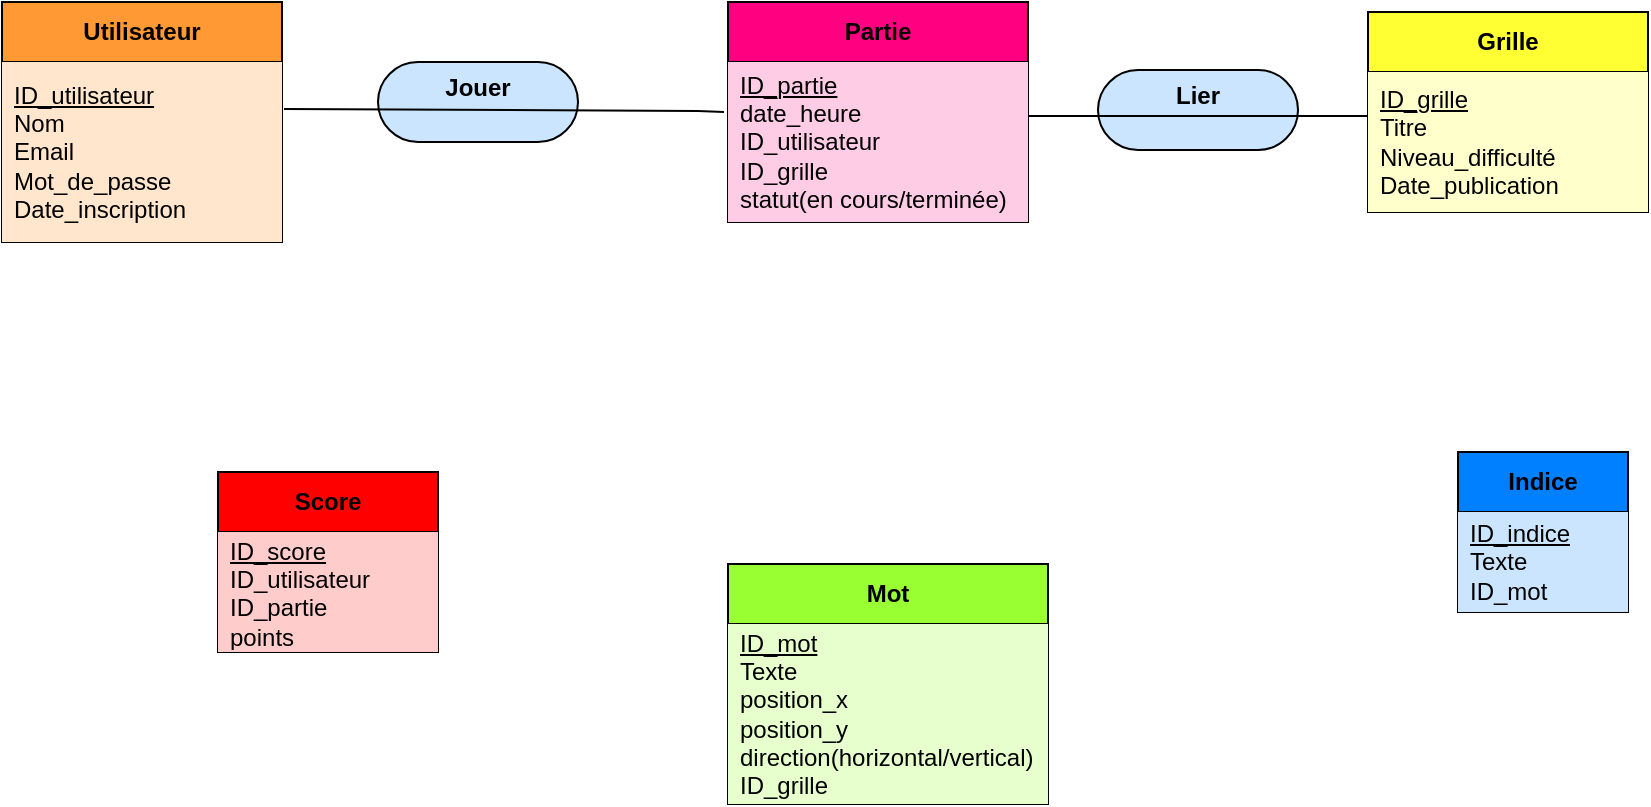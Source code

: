 <mxfile version="26.1.1">
  <diagram name="Page-1" id="vVDoRRSHyycKKWvNqNk3">
    <mxGraphModel dx="1120" dy="434" grid="1" gridSize="10" guides="1" tooltips="1" connect="1" arrows="1" fold="1" page="1" pageScale="1" pageWidth="827" pageHeight="1169" math="0" shadow="0">
      <root>
        <mxCell id="0" />
        <mxCell id="1" parent="0" />
        <mxCell id="rvu8hOpaD9RlhcbGkpi--7" value="&lt;b&gt;Utilisateur&lt;/b&gt;" style="swimlane;fontStyle=0;childLayout=stackLayout;horizontal=1;startSize=30;horizontalStack=0;resizeParent=1;resizeParentMax=0;resizeLast=0;collapsible=1;marginBottom=0;whiteSpace=wrap;html=1;fillColor=#FF9933;" vertex="1" parent="1">
          <mxGeometry x="2" y="15" width="140" height="120" as="geometry" />
        </mxCell>
        <mxCell id="rvu8hOpaD9RlhcbGkpi--9" value="&lt;u&gt;ID_utilisateur&lt;/u&gt;&lt;div&gt;Nom&lt;div&gt;Email&lt;/div&gt;&lt;div&gt;Mot_de_passe&lt;/div&gt;&lt;div&gt;Date_inscription&lt;/div&gt;&lt;/div&gt;" style="text;strokeColor=none;fillColor=#FFE6CC;align=left;verticalAlign=middle;spacingLeft=4;spacingRight=4;overflow=hidden;points=[[0,0.5],[1,0.5]];portConstraint=eastwest;rotatable=0;whiteSpace=wrap;html=1;" vertex="1" parent="rvu8hOpaD9RlhcbGkpi--7">
          <mxGeometry y="30" width="140" height="90" as="geometry" />
        </mxCell>
        <mxCell id="rvu8hOpaD9RlhcbGkpi--11" value="&lt;b&gt;Grille&lt;/b&gt;" style="swimlane;fontStyle=0;childLayout=stackLayout;horizontal=1;startSize=30;horizontalStack=0;resizeParent=1;resizeParentMax=0;resizeLast=0;collapsible=1;marginBottom=0;whiteSpace=wrap;html=1;fillColor=#FFFF33;" vertex="1" parent="1">
          <mxGeometry x="685" y="20" width="140" height="100" as="geometry" />
        </mxCell>
        <mxCell id="rvu8hOpaD9RlhcbGkpi--13" value="&lt;u&gt;ID_grille&lt;/u&gt;&lt;div&gt;Titre&lt;br&gt;&lt;div&gt;Niveau_difficulté&lt;/div&gt;&lt;div&gt;Date_publication&lt;/div&gt;&lt;/div&gt;" style="text;strokeColor=none;fillColor=#FFFFCC;align=left;verticalAlign=middle;spacingLeft=4;spacingRight=4;overflow=hidden;points=[[0,0.5],[1,0.5]];portConstraint=eastwest;rotatable=0;whiteSpace=wrap;html=1;" vertex="1" parent="rvu8hOpaD9RlhcbGkpi--11">
          <mxGeometry y="30" width="140" height="70" as="geometry" />
        </mxCell>
        <mxCell id="rvu8hOpaD9RlhcbGkpi--14" value="&lt;b&gt;Mot&lt;/b&gt;" style="swimlane;fontStyle=0;childLayout=stackLayout;horizontal=1;startSize=30;horizontalStack=0;resizeParent=1;resizeParentMax=0;resizeLast=0;collapsible=1;marginBottom=0;whiteSpace=wrap;html=1;fillColor=#99FF33;" vertex="1" parent="1">
          <mxGeometry x="365" y="296" width="160" height="120" as="geometry" />
        </mxCell>
        <mxCell id="rvu8hOpaD9RlhcbGkpi--16" value="&lt;u&gt;ID_mot&lt;/u&gt;&lt;div&gt;Texte&lt;div&gt;position_x&lt;/div&gt;&lt;div&gt;position_y&lt;/div&gt;&lt;div&gt;direction(horizontal/vertical)&lt;/div&gt;&lt;div&gt;ID_grille&lt;/div&gt;&lt;/div&gt;" style="text;strokeColor=none;fillColor=#E6FFCC;align=left;verticalAlign=middle;spacingLeft=4;spacingRight=4;overflow=hidden;points=[[0,0.5],[1,0.5]];portConstraint=eastwest;rotatable=0;whiteSpace=wrap;html=1;" vertex="1" parent="rvu8hOpaD9RlhcbGkpi--14">
          <mxGeometry y="30" width="160" height="90" as="geometry" />
        </mxCell>
        <mxCell id="rvu8hOpaD9RlhcbGkpi--17" value="&lt;b&gt;Indice&lt;/b&gt;" style="swimlane;fontStyle=0;childLayout=stackLayout;horizontal=1;startSize=30;horizontalStack=0;resizeParent=1;resizeParentMax=0;resizeLast=0;collapsible=1;marginBottom=0;whiteSpace=wrap;html=1;fillColor=#007FFF;" vertex="1" parent="1">
          <mxGeometry x="730" y="240" width="85" height="80" as="geometry" />
        </mxCell>
        <mxCell id="rvu8hOpaD9RlhcbGkpi--19" value="&lt;u&gt;ID_indice&lt;/u&gt;&lt;div&gt;Texte&lt;div&gt;ID_mot&lt;/div&gt;&lt;/div&gt;" style="text;strokeColor=none;fillColor=#CCE5FF;align=left;verticalAlign=middle;spacingLeft=4;spacingRight=4;overflow=hidden;points=[[0,0.5],[1,0.5]];portConstraint=eastwest;rotatable=0;whiteSpace=wrap;html=1;" vertex="1" parent="rvu8hOpaD9RlhcbGkpi--17">
          <mxGeometry y="30" width="85" height="50" as="geometry" />
        </mxCell>
        <mxCell id="rvu8hOpaD9RlhcbGkpi--20" value="&lt;b&gt;Partie&lt;/b&gt;" style="swimlane;fontStyle=0;childLayout=stackLayout;horizontal=1;startSize=30;horizontalStack=0;resizeParent=1;resizeParentMax=0;resizeLast=0;collapsible=1;marginBottom=0;whiteSpace=wrap;html=1;fillColor=#FF0080;" vertex="1" parent="1">
          <mxGeometry x="365" y="15" width="150" height="110" as="geometry" />
        </mxCell>
        <mxCell id="rvu8hOpaD9RlhcbGkpi--22" value="&lt;u&gt;ID_partie&lt;/u&gt;&lt;div&gt;date_heure&lt;div&gt;ID_utilisateur&lt;/div&gt;&lt;div&gt;ID_grille&lt;/div&gt;&lt;div&gt;statut(en cours/terminée)&lt;span style=&quot;color: rgba(0, 0, 0, 0); font-family: monospace; font-size: 0px; text-wrap-mode: nowrap; background-color: transparent;&quot;&gt;%3CmxGraphModel%3E%3Croot%3E%3CmxCell%20id%3D%220%22%2F%3E%3CmxCell%20id%3D%221%22%20parent%3D%220%22%2F%3E%3CmxCell%20id%3D%222%22%20value%3D%22%26lt%3Bb%26gt%3BUtilisateur%26lt%3B%2Fb%26gt%3B%22%20style%3D%22swimlane%3BfontStyle%3D0%3BchildLayout%3DstackLayout%3Bhorizontal%3D1%3BstartSize%3D30%3BhorizontalStack%3D0%3BresizeParent%3D1%3BresizeParentMax%3D0%3BresizeLast%3D0%3Bcollapsible%3D1%3BmarginBottom%3D0%3BwhiteSpace%3Dwrap%3Bhtml%3D1%3BfillColor%3D%23FF9933%3B%22%20vertex%3D%221%22%20parent%3D%221%22%3E%3CmxGeometry%20x%3D%22110%22%20y%3D%2250%22%20width%3D%22140%22%20height%3D%22130%22%20as%3D%22geometry%22%2F%3E%3C%2FmxCell%3E%3CmxCell%20id%3D%223%22%20value%3D%22%26lt%3Bu%26gt%3BID_utilisateur%26lt%3B%2Fu%26gt%3B%22%20style%3D%22text%3BstrokeColor%3Dnone%3BfillColor%3D%23FFE6CC%3Balign%3Dleft%3BverticalAlign%3Dmiddle%3BspacingLeft%3D4%3BspacingRight%3D4%3Boverflow%3Dhidden%3Bpoints%3D%5B%5B0%2C0.5%5D%2C%5B1%2C0.5%5D%5D%3BportConstraint%3Deastwest%3Brotatable%3D0%3BwhiteSpace%3Dwrap%3Bhtml%3D1%3B%22%20vertex%3D%221%22%20parent%3D%222%22%3E%3CmxGeometry%20y%3D%2230%22%20width%3D%22140%22%20height%3D%2230%22%20as%3D%22geometry%22%2F%3E%3C%2FmxCell%3E%3CmxCell%20id%3D%224%22%20value%3D%22Nom%26lt%3Bdiv%26gt%3BEmail%26lt%3B%2Fdiv%26gt%3B%26lt%3Bdiv%26gt%3BMot_de_passe%26lt%3B%2Fdiv%26gt%3B%26lt%3Bdiv%26gt%3BDate_inscription%26lt%3B%2Fdiv%26gt%3B%22%20style%3D%22text%3BstrokeColor%3Dnone%3BfillColor%3D%23FFE6CC%3Balign%3Dleft%3BverticalAlign%3Dmiddle%3BspacingLeft%3D4%3BspacingRight%3D4%3Boverflow%3Dhidden%3Bpoints%3D%5B%5B0%2C0.5%5D%2C%5B1%2C0.5%5D%5D%3BportConstraint%3Deastwest%3Brotatable%3D0%3BwhiteSpace%3Dwrap%3Bhtml%3D1%3B%22%20vertex%3D%221%22%20parent%3D%222%22%3E%3CmxGeometry%20y%3D%2260%22%20width%3D%22140%22%20height%3D%2270%22%20as%3D%22geometry%22%2F%3E%3C%2FmxCell%3E%3C%2Froot%3E%3C%2FmxGraphModel%3E&lt;/span&gt;&lt;span style=&quot;color: rgba(0, 0, 0, 0); font-family: monospace; font-size: 0px; text-wrap-mode: nowrap; background-color: transparent;&quot;&gt;%3CmxGraphModel%3E%3Croot%3E%3CmxCell%20id%3D%220%22%2F%3E%3CmxCell%20id%3D%221%22%20parent%3D%220%22%2F%3E%3CmxCell%20id%3D%222%22%20value%3D%22%26lt%3Bb%26gt%3BUtilisateur%26lt%3B%2Fb%26gt%3B%22%20style%3D%22swimlane%3BfontStyle%3D0%3BchildLayout%3DstackLayout%3Bhorizontal%3D1%3BstartSize%3D30%3BhorizontalStack%3D0%3BresizeParent%3D1%3BresizeParentMax%3D0%3BresizeLast%3D0%3Bcollapsible%3D1%3BmarginBottom%3D0%3BwhiteSpace%3Dwrap%3Bhtml%3D1%3BfillColor%3D%23FF9933%3B%22%20vertex%3D%221%22%20parent%3D%221%22%3E%3CmxGeometry%20x%3D%22110%22%20y%3D%2250%22%20width%3D%22140%22%20height%3D%22130%22%20as%3D%22geometry%22%2F%3E%3C%2FmxCell%3E%3CmxCell%20id%3D%223%22%20value%3D%22%26lt%3Bu%26gt%3BID_utilisateur%26lt%3B%2Fu%26gt%3B%22%20style%3D%22text%3BstrokeColor%3Dnone%3BfillColor%3D%23FFE6CC%3Balign%3Dleft%3BverticalAlign%3Dmiddle%3BspacingLeft%3D4%3BspacingRight%3D4%3Boverflow%3Dhidden%3Bpoints%3D%5B%5B0%2C0.5%5D%2C%5B1%2C0.5%5D%5D%3BportConstraint%3Deastwest%3Brotatable%3D0%3BwhiteSpace%3Dwrap%3Bhtml%3D1%3B%22%20vertex%3D%221%22%20parent%3D%222%22%3E%3CmxGeometry%20y%3D%2230%22%20width%3D%22140%22%20height%3D%2230%22%20as%3D%22geometry%22%2F%3E%3C%2FmxCell%3E%3CmxCell%20id%3D%224%22%20value%3D%22Nom%26lt%3Bdiv%26gt%3BEmail%26lt%3B%2Fdiv%26gt%3B%26lt%3Bdiv%26gt%3BMot_de_passe%26lt%3B%2Fdiv%26gt%3B%26lt%3Bdiv%26gt%3BDate_inscription%26lt%3B%2Fdiv%26gt%3B%22%20style%3D%22text%3BstrokeColor%3Dnone%3BfillColor%3D%23FFE6CC%3Balign%3Dleft%3BverticalAlign%3Dmiddle%3BspacingLeft%3D4%3BspacingRight%3D4%3Boverflow%3Dhidden%3Bpoints%3D%5B%5B0%2C0.5%5D%2C%5B1%2C0.5%5D%5D%3BportConstraint%3Deastwest%3Brotatable%3D0%3BwhiteSpace%3Dwrap%3Bhtml%3D1%3B%22%20vertex%3D%221%22%20parent%3D%222%22%3E%3CmxGeometry%20y%3D%2260%22%20width%3D%22140%22%20height%3D%2270%22%20as%3D%22geometry%22%2F%3E%3C%2FmxCell%3E%3C%2Froot%3E%3C%2FmxGraphModel%3E&lt;/span&gt;&lt;/div&gt;&lt;/div&gt;" style="text;strokeColor=none;fillColor=#FFCCE6;align=left;verticalAlign=middle;spacingLeft=4;spacingRight=4;overflow=hidden;points=[[0,0.5],[1,0.5]];portConstraint=eastwest;rotatable=0;whiteSpace=wrap;html=1;" vertex="1" parent="rvu8hOpaD9RlhcbGkpi--20">
          <mxGeometry y="30" width="150" height="80" as="geometry" />
        </mxCell>
        <mxCell id="rvu8hOpaD9RlhcbGkpi--23" value="&lt;b&gt;Score&lt;/b&gt;" style="swimlane;fontStyle=0;childLayout=stackLayout;horizontal=1;startSize=30;horizontalStack=0;resizeParent=1;resizeParentMax=0;resizeLast=0;collapsible=1;marginBottom=0;whiteSpace=wrap;html=1;fillColor=#FF0000;" vertex="1" parent="1">
          <mxGeometry x="110" y="250" width="110" height="90" as="geometry" />
        </mxCell>
        <mxCell id="rvu8hOpaD9RlhcbGkpi--25" value="&lt;u&gt;ID_score&lt;/u&gt;&lt;div&gt;ID_utilisateur&lt;div&gt;ID_partie&lt;/div&gt;&lt;div&gt;points&lt;/div&gt;&lt;/div&gt;" style="text;strokeColor=none;fillColor=#FFCCCC;align=left;verticalAlign=middle;spacingLeft=4;spacingRight=4;overflow=hidden;points=[[0,0.5],[1,0.5]];portConstraint=eastwest;rotatable=0;whiteSpace=wrap;html=1;" vertex="1" parent="rvu8hOpaD9RlhcbGkpi--23">
          <mxGeometry y="30" width="110" height="60" as="geometry" />
        </mxCell>
        <mxCell id="rvu8hOpaD9RlhcbGkpi--32" value="&lt;div&gt;&lt;b&gt;&lt;font style=&quot;font-size: 12px;&quot;&gt;&lt;br&gt;&lt;/font&gt;&lt;/b&gt;&lt;/div&gt;&lt;b&gt;&lt;font style=&quot;font-size: 12px;&quot;&gt;Jouer&lt;/font&gt;&lt;/b&gt;&lt;div&gt;&lt;b&gt;&lt;font style=&quot;font-size: 12px;&quot;&gt;&lt;br&gt;&lt;/font&gt;&lt;/b&gt;&lt;/div&gt;&lt;div&gt;&lt;b&gt;&lt;font style=&quot;font-size: 12px;&quot;&gt;&lt;br&gt;&lt;/font&gt;&lt;/b&gt;&lt;/div&gt;" style="rounded=1;whiteSpace=wrap;html=1;arcSize=50;fillColor=#CCE5FF;" vertex="1" parent="1">
          <mxGeometry x="190" y="45" width="100" height="40" as="geometry" />
        </mxCell>
        <mxCell id="rvu8hOpaD9RlhcbGkpi--33" value="" style="endArrow=none;html=1;rounded=0;exitX=1.021;exitY=0.433;exitDx=0;exitDy=0;exitPerimeter=0;" edge="1" parent="1">
          <mxGeometry width="50" height="50" relative="1" as="geometry">
            <mxPoint x="143.0" y="68.48" as="sourcePoint" />
            <mxPoint x="363" y="70" as="targetPoint" />
            <Array as="points">
              <mxPoint x="350.06" y="69.51" />
            </Array>
          </mxGeometry>
        </mxCell>
        <mxCell id="rvu8hOpaD9RlhcbGkpi--36" value="&lt;b&gt;Lier&lt;/b&gt;&lt;div&gt;&lt;b&gt;&lt;br&gt;&lt;/b&gt;&lt;/div&gt;" style="rounded=1;whiteSpace=wrap;html=1;arcSize=50;fillColor=#CCE5FF;" vertex="1" parent="1">
          <mxGeometry x="550" y="49" width="100" height="40" as="geometry" />
        </mxCell>
        <mxCell id="rvu8hOpaD9RlhcbGkpi--37" value="" style="endArrow=none;html=1;rounded=0;exitX=1;exitY=0.5;exitDx=0;exitDy=0;entryX=0;entryY=0.5;entryDx=0;entryDy=0;" edge="1" parent="1">
          <mxGeometry width="50" height="50" relative="1" as="geometry">
            <mxPoint x="515" y="72" as="sourcePoint" />
            <mxPoint x="685" y="72" as="targetPoint" />
          </mxGeometry>
        </mxCell>
      </root>
    </mxGraphModel>
  </diagram>
</mxfile>
